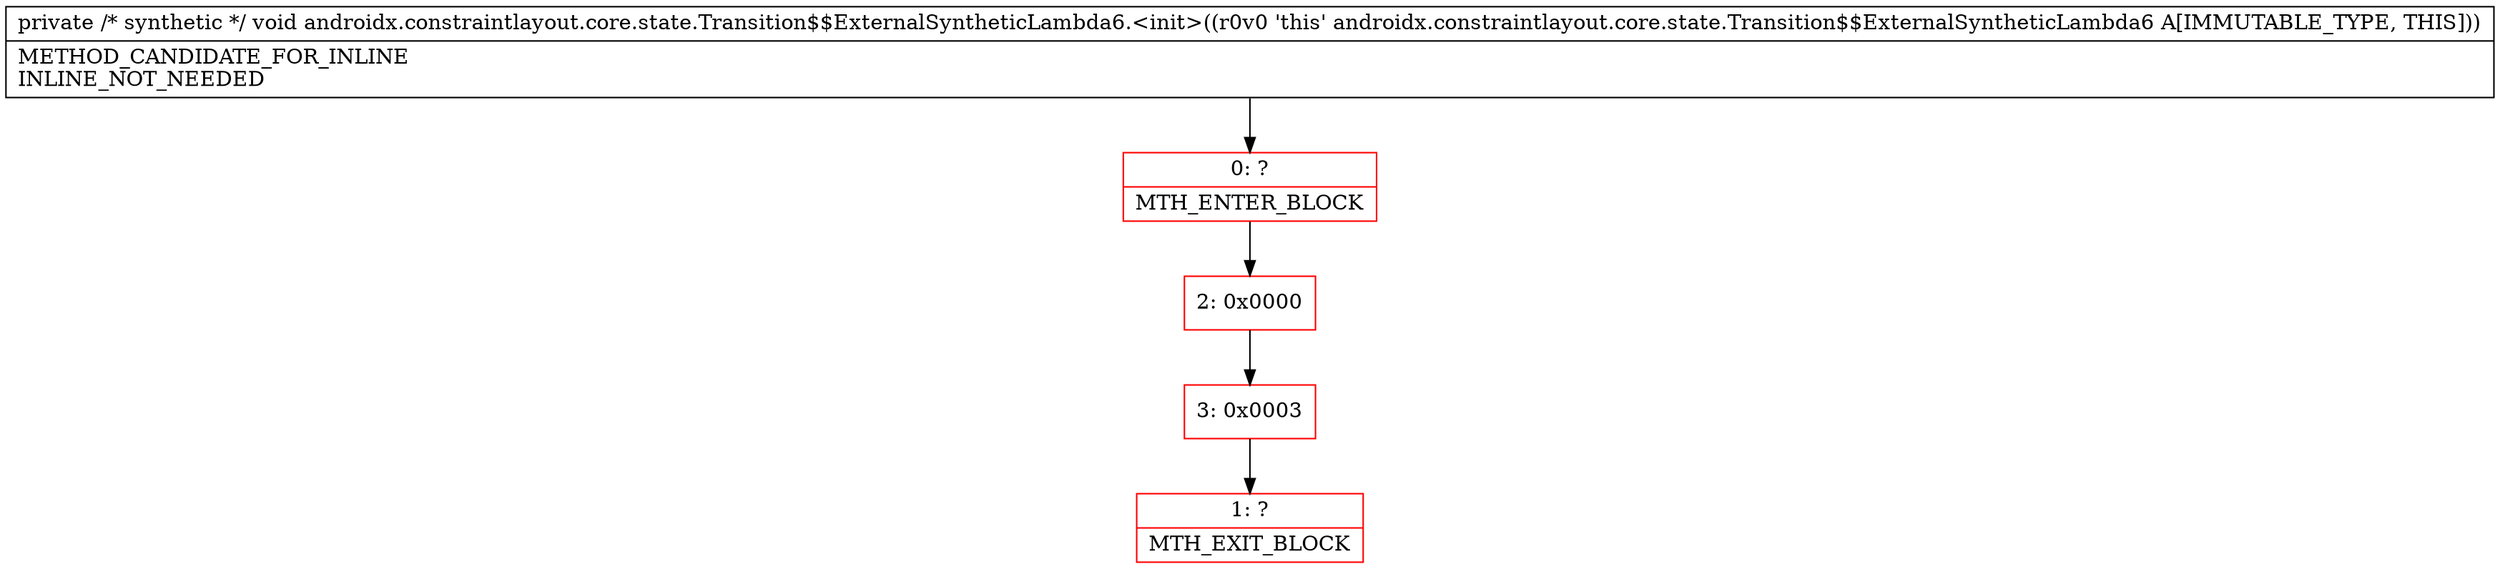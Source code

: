 digraph "CFG forandroidx.constraintlayout.core.state.Transition$$ExternalSyntheticLambda6.\<init\>()V" {
subgraph cluster_Region_1201532852 {
label = "R(0)";
node [shape=record,color=blue];
}
Node_0 [shape=record,color=red,label="{0\:\ ?|MTH_ENTER_BLOCK\l}"];
Node_2 [shape=record,color=red,label="{2\:\ 0x0000}"];
Node_3 [shape=record,color=red,label="{3\:\ 0x0003}"];
Node_1 [shape=record,color=red,label="{1\:\ ?|MTH_EXIT_BLOCK\l}"];
MethodNode[shape=record,label="{private \/* synthetic *\/ void androidx.constraintlayout.core.state.Transition$$ExternalSyntheticLambda6.\<init\>((r0v0 'this' androidx.constraintlayout.core.state.Transition$$ExternalSyntheticLambda6 A[IMMUTABLE_TYPE, THIS]))  | METHOD_CANDIDATE_FOR_INLINE\lINLINE_NOT_NEEDED\l}"];
MethodNode -> Node_0;Node_0 -> Node_2;
Node_2 -> Node_3;
Node_3 -> Node_1;
}

